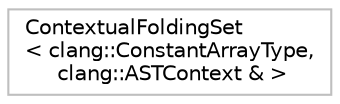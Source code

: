 digraph "Graphical Class Hierarchy"
{
 // LATEX_PDF_SIZE
  bgcolor="transparent";
  edge [fontname="Helvetica",fontsize="10",labelfontname="Helvetica",labelfontsize="10"];
  node [fontname="Helvetica",fontsize="10",shape=record];
  rankdir="LR";
  Node0 [label="ContextualFoldingSet\l\< clang::ConstantArrayType,\l clang::ASTContext & \>",height=0.2,width=0.4,color="grey75",tooltip=" "];
}
